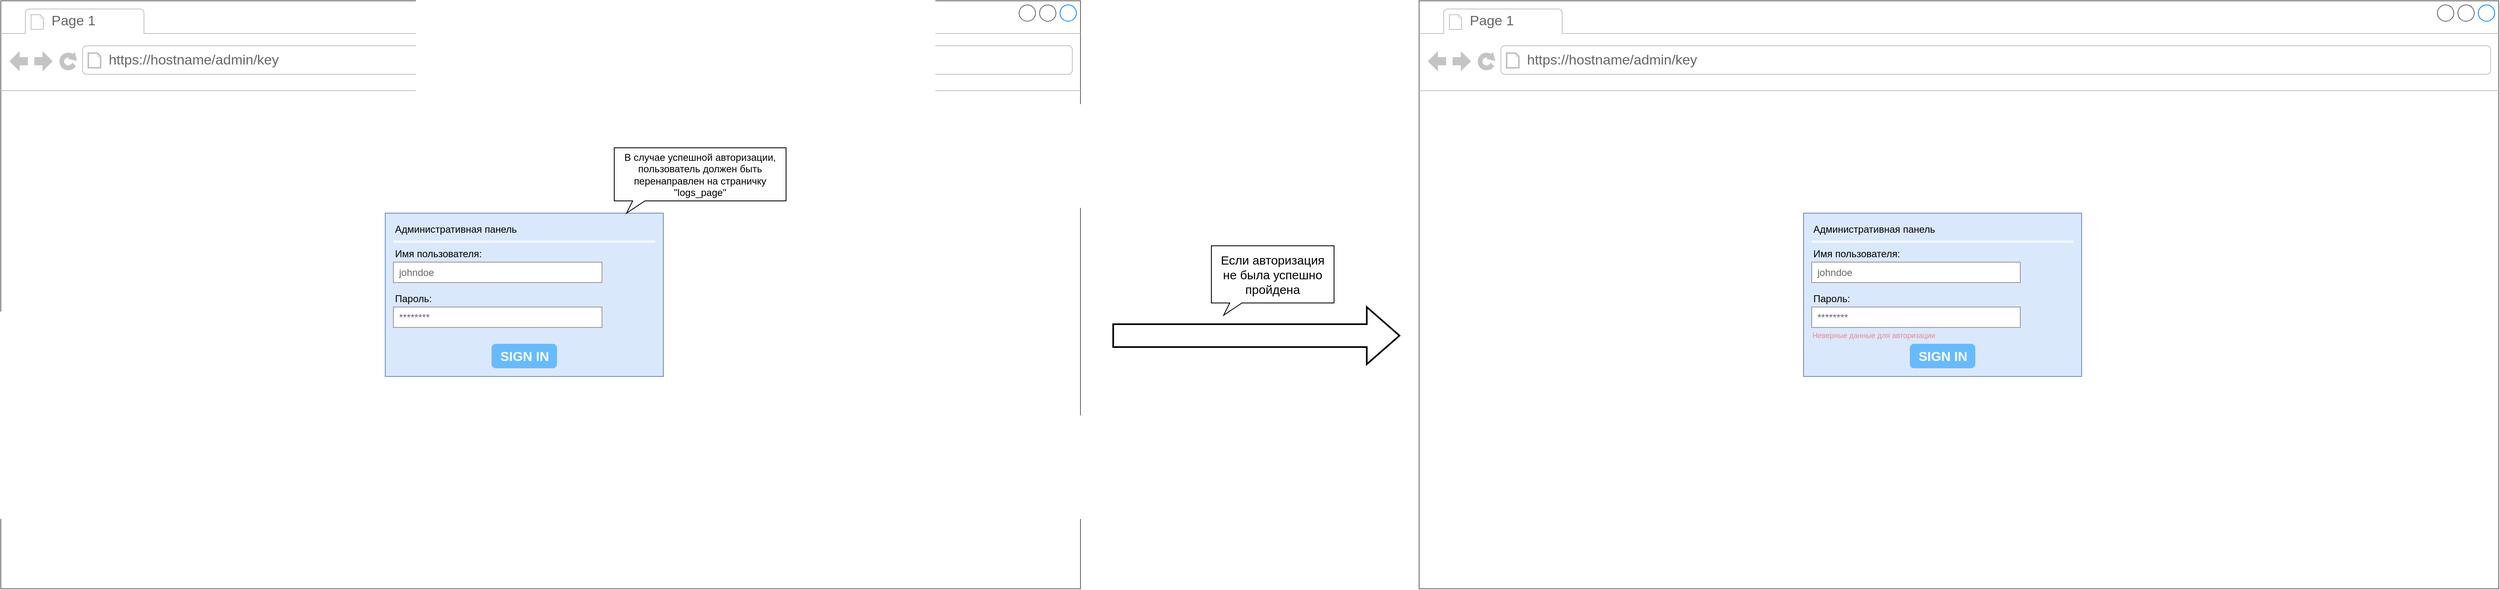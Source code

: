 <mxfile version="24.7.16">
  <diagram name="Страница — 1" id="I9b2rhlldtggpzdVo2Wk">
    <mxGraphModel dx="3567" dy="3704" grid="1" gridSize="10" guides="1" tooltips="1" connect="1" arrows="1" fold="1" page="1" pageScale="1" pageWidth="827" pageHeight="1169" background="#ffffff" math="0" shadow="0">
      <root>
        <mxCell id="0" />
        <mxCell id="1" parent="0" />
        <mxCell id="IYKv4-9v9WQwq1Tj8tWP-13" value="" style="strokeWidth=1;shadow=0;dashed=0;align=center;html=1;shape=mxgraph.mockup.containers.browserWindow;rSize=0;strokeColor=#666666;strokeColor2=#008cff;strokeColor3=#c4c4c4;mainText=,;recursiveResize=0;" parent="1" vertex="1">
          <mxGeometry x="-80" y="-320" width="1320" height="720" as="geometry" />
        </mxCell>
        <mxCell id="IYKv4-9v9WQwq1Tj8tWP-14" value="Page 1" style="strokeWidth=1;shadow=0;dashed=0;align=center;html=1;shape=mxgraph.mockup.containers.anchor;fontSize=17;fontColor=#666666;align=left;whiteSpace=wrap;" parent="IYKv4-9v9WQwq1Tj8tWP-13" vertex="1">
          <mxGeometry x="60" y="12" width="110" height="26" as="geometry" />
        </mxCell>
        <mxCell id="IYKv4-9v9WQwq1Tj8tWP-15" value="https://hostname/admin/key" style="strokeWidth=1;shadow=0;dashed=0;align=center;html=1;shape=mxgraph.mockup.containers.anchor;rSize=0;fontSize=17;fontColor=#666666;align=left;" parent="IYKv4-9v9WQwq1Tj8tWP-13" vertex="1">
          <mxGeometry x="130" y="60" width="310" height="26" as="geometry" />
        </mxCell>
        <mxCell id="IYKv4-9v9WQwq1Tj8tWP-16" value="" style="strokeWidth=1;shadow=0;dashed=0;align=center;html=1;shape=mxgraph.mockup.forms.rrect;rSize=0;strokeColor=#6c8ebf;fillColor=#dae8fc;" parent="IYKv4-9v9WQwq1Tj8tWP-13" vertex="1">
          <mxGeometry x="470" y="260" width="340" height="200" as="geometry" />
        </mxCell>
        <mxCell id="IYKv4-9v9WQwq1Tj8tWP-17" value="Административная панель" style="strokeWidth=1;shadow=0;dashed=0;align=center;html=1;shape=mxgraph.mockup.forms.anchor;fontSize=12;fontColor=#000000;align=left;resizeWidth=1;spacingLeft=0;" parent="IYKv4-9v9WQwq1Tj8tWP-16" vertex="1">
          <mxGeometry width="170.0" height="20" relative="1" as="geometry">
            <mxPoint x="10" y="10" as="offset" />
          </mxGeometry>
        </mxCell>
        <mxCell id="IYKv4-9v9WQwq1Tj8tWP-18" value="" style="shape=line;strokeColor=#F0F8FF;strokeWidth=3;html=1;resizeWidth=1;" parent="IYKv4-9v9WQwq1Tj8tWP-16" vertex="1">
          <mxGeometry width="320" height="10" relative="1" as="geometry">
            <mxPoint x="10" y="30" as="offset" />
          </mxGeometry>
        </mxCell>
        <mxCell id="IYKv4-9v9WQwq1Tj8tWP-19" value="Имя пользователя:" style="strokeWidth=1;shadow=0;dashed=0;align=center;html=1;shape=mxgraph.mockup.forms.anchor;fontSize=12;fontColor=#000000;align=left;resizeWidth=1;spacingLeft=0;" parent="IYKv4-9v9WQwq1Tj8tWP-16" vertex="1">
          <mxGeometry width="170.0" height="20" relative="1" as="geometry">
            <mxPoint x="10" y="40" as="offset" />
          </mxGeometry>
        </mxCell>
        <mxCell id="IYKv4-9v9WQwq1Tj8tWP-20" value="johndoe" style="strokeWidth=1;shadow=0;dashed=0;align=center;html=1;shape=mxgraph.mockup.forms.rrect;rSize=0;strokeColor=#999999;fontColor=#666666;align=left;spacingLeft=5;resizeWidth=1;" parent="IYKv4-9v9WQwq1Tj8tWP-16" vertex="1">
          <mxGeometry width="255" height="25" relative="1" as="geometry">
            <mxPoint x="10" y="60" as="offset" />
          </mxGeometry>
        </mxCell>
        <mxCell id="IYKv4-9v9WQwq1Tj8tWP-21" value="Пароль:" style="strokeWidth=1;shadow=0;dashed=0;align=center;html=1;shape=mxgraph.mockup.forms.anchor;fontSize=12;fontColor=#000000;align=left;resizeWidth=1;spacingLeft=0;" parent="IYKv4-9v9WQwq1Tj8tWP-16" vertex="1">
          <mxGeometry width="170.0" height="20" relative="1" as="geometry">
            <mxPoint x="10" y="95" as="offset" />
          </mxGeometry>
        </mxCell>
        <mxCell id="IYKv4-9v9WQwq1Tj8tWP-22" value="********" style="strokeWidth=1;shadow=0;dashed=0;align=center;html=1;shape=mxgraph.mockup.forms.rrect;rSize=0;strokeColor=#999999;fontColor=#666666;align=left;spacingLeft=5;resizeWidth=1;" parent="IYKv4-9v9WQwq1Tj8tWP-16" vertex="1">
          <mxGeometry width="255" height="25" relative="1" as="geometry">
            <mxPoint x="10" y="115" as="offset" />
          </mxGeometry>
        </mxCell>
        <mxCell id="IYKv4-9v9WQwq1Tj8tWP-23" value="SIGN IN" style="strokeWidth=1;shadow=0;dashed=0;align=center;html=1;shape=mxgraph.mockup.forms.rrect;rSize=5;strokeColor=none;fontColor=#ffffff;fillColor=#66bbff;fontSize=16;fontStyle=1;" parent="IYKv4-9v9WQwq1Tj8tWP-16" vertex="1">
          <mxGeometry y="1" width="80" height="30" relative="1" as="geometry">
            <mxPoint x="130" y="-40" as="offset" />
          </mxGeometry>
        </mxCell>
        <mxCell id="IYKv4-9v9WQwq1Tj8tWP-26" value="" style="strokeWidth=1;shadow=0;dashed=0;align=center;html=1;shape=mxgraph.mockup.forms.anchor;fontSize=12;fontColor=#666666;align=left;spacingLeft=0;resizeWidth=1;" parent="IYKv4-9v9WQwq1Tj8tWP-16" vertex="1">
          <mxGeometry y="1" width="255" height="20" relative="1" as="geometry">
            <mxPoint x="10" y="-70" as="offset" />
          </mxGeometry>
        </mxCell>
        <mxCell id="ksbrEzIku8VTzbtZOOB5-1" value="В случае успешной авторизации, пользователь должен быть перенаправлен на страничку &quot;logs_page&quot;" style="whiteSpace=wrap;html=1;shape=mxgraph.basic.rectCallout;dx=30;dy=15;boundedLbl=1;" vertex="1" parent="IYKv4-9v9WQwq1Tj8tWP-13">
          <mxGeometry x="750" y="180" width="210" height="80" as="geometry" />
        </mxCell>
        <mxCell id="IYKv4-9v9WQwq1Tj8tWP-28" value="" style="verticalLabelPosition=bottom;verticalAlign=top;html=1;strokeWidth=2;shape=mxgraph.arrows2.arrow;dy=0.6;dx=40;notch=0;" parent="1" vertex="1">
          <mxGeometry x="1280" y="55" width="350" height="70" as="geometry" />
        </mxCell>
        <mxCell id="IYKv4-9v9WQwq1Tj8tWP-29" value="&lt;font style=&quot;font-size: 15px;&quot;&gt;Если авторизация&lt;/font&gt;&lt;div style=&quot;font-size: 15px;&quot;&gt;&lt;font style=&quot;font-size: 15px;&quot;&gt;не была успешно&lt;/font&gt;&lt;/div&gt;&lt;div style=&quot;font-size: 15px;&quot;&gt;&lt;font style=&quot;font-size: 15px;&quot;&gt;пройдена&lt;/font&gt;&lt;/div&gt;" style="whiteSpace=wrap;html=1;shape=mxgraph.basic.rectCallout;dx=30;dy=15;boundedLbl=1;" parent="1" vertex="1">
          <mxGeometry x="1400" y="-20" width="150" height="85" as="geometry" />
        </mxCell>
        <mxCell id="IYKv4-9v9WQwq1Tj8tWP-382" value="" style="strokeWidth=1;shadow=0;dashed=0;align=center;html=1;shape=mxgraph.mockup.containers.browserWindow;rSize=0;strokeColor=#666666;strokeColor2=#008cff;strokeColor3=#c4c4c4;mainText=,;recursiveResize=0;" parent="1" vertex="1">
          <mxGeometry x="1654" y="-320" width="1320" height="720" as="geometry" />
        </mxCell>
        <mxCell id="IYKv4-9v9WQwq1Tj8tWP-383" value="Page 1" style="strokeWidth=1;shadow=0;dashed=0;align=center;html=1;shape=mxgraph.mockup.containers.anchor;fontSize=17;fontColor=#666666;align=left;whiteSpace=wrap;" parent="IYKv4-9v9WQwq1Tj8tWP-382" vertex="1">
          <mxGeometry x="60" y="12" width="110" height="26" as="geometry" />
        </mxCell>
        <mxCell id="IYKv4-9v9WQwq1Tj8tWP-384" value="https://hostname/admin/key" style="strokeWidth=1;shadow=0;dashed=0;align=center;html=1;shape=mxgraph.mockup.containers.anchor;rSize=0;fontSize=17;fontColor=#666666;align=left;" parent="IYKv4-9v9WQwq1Tj8tWP-382" vertex="1">
          <mxGeometry x="130" y="60" width="440" height="26" as="geometry" />
        </mxCell>
        <mxCell id="IYKv4-9v9WQwq1Tj8tWP-385" value="" style="strokeWidth=1;shadow=0;dashed=0;align=center;html=1;shape=mxgraph.mockup.forms.rrect;rSize=0;strokeColor=#6c8ebf;fillColor=#dae8fc;" parent="IYKv4-9v9WQwq1Tj8tWP-382" vertex="1">
          <mxGeometry x="470" y="260" width="340" height="200" as="geometry" />
        </mxCell>
        <mxCell id="IYKv4-9v9WQwq1Tj8tWP-386" value="Административная панель" style="strokeWidth=1;shadow=0;dashed=0;align=center;html=1;shape=mxgraph.mockup.forms.anchor;fontSize=12;fontColor=#000000;align=left;resizeWidth=1;spacingLeft=0;" parent="IYKv4-9v9WQwq1Tj8tWP-385" vertex="1">
          <mxGeometry width="170.0" height="20" relative="1" as="geometry">
            <mxPoint x="10" y="10" as="offset" />
          </mxGeometry>
        </mxCell>
        <mxCell id="IYKv4-9v9WQwq1Tj8tWP-387" value="" style="shape=line;strokeColor=#F0F8FF;strokeWidth=3;html=1;resizeWidth=1;" parent="IYKv4-9v9WQwq1Tj8tWP-385" vertex="1">
          <mxGeometry width="320" height="10" relative="1" as="geometry">
            <mxPoint x="10" y="30" as="offset" />
          </mxGeometry>
        </mxCell>
        <mxCell id="IYKv4-9v9WQwq1Tj8tWP-388" value="Имя пользователя:" style="strokeWidth=1;shadow=0;dashed=0;align=center;html=1;shape=mxgraph.mockup.forms.anchor;fontSize=12;fontColor=#000000;align=left;resizeWidth=1;spacingLeft=0;" parent="IYKv4-9v9WQwq1Tj8tWP-385" vertex="1">
          <mxGeometry width="170.0" height="20" relative="1" as="geometry">
            <mxPoint x="10" y="40" as="offset" />
          </mxGeometry>
        </mxCell>
        <mxCell id="IYKv4-9v9WQwq1Tj8tWP-389" value="johndoe" style="strokeWidth=1;shadow=0;dashed=0;align=center;html=1;shape=mxgraph.mockup.forms.rrect;rSize=0;strokeColor=#999999;fontColor=#666666;align=left;spacingLeft=5;resizeWidth=1;" parent="IYKv4-9v9WQwq1Tj8tWP-385" vertex="1">
          <mxGeometry width="255" height="25" relative="1" as="geometry">
            <mxPoint x="10" y="60" as="offset" />
          </mxGeometry>
        </mxCell>
        <mxCell id="IYKv4-9v9WQwq1Tj8tWP-390" value="Пароль:" style="strokeWidth=1;shadow=0;dashed=0;align=center;html=1;shape=mxgraph.mockup.forms.anchor;fontSize=12;fontColor=#000000;align=left;resizeWidth=1;spacingLeft=0;" parent="IYKv4-9v9WQwq1Tj8tWP-385" vertex="1">
          <mxGeometry width="170.0" height="20" relative="1" as="geometry">
            <mxPoint x="10" y="95" as="offset" />
          </mxGeometry>
        </mxCell>
        <mxCell id="IYKv4-9v9WQwq1Tj8tWP-391" value="********" style="strokeWidth=1;shadow=0;dashed=0;align=center;html=1;shape=mxgraph.mockup.forms.rrect;rSize=0;strokeColor=#999999;fontColor=#666666;align=left;spacingLeft=5;resizeWidth=1;" parent="IYKv4-9v9WQwq1Tj8tWP-385" vertex="1">
          <mxGeometry width="255" height="25" relative="1" as="geometry">
            <mxPoint x="10" y="115" as="offset" />
          </mxGeometry>
        </mxCell>
        <mxCell id="IYKv4-9v9WQwq1Tj8tWP-392" value="SIGN IN" style="strokeWidth=1;shadow=0;dashed=0;align=center;html=1;shape=mxgraph.mockup.forms.rrect;rSize=5;strokeColor=none;fontColor=#ffffff;fillColor=#66bbff;fontSize=16;fontStyle=1;" parent="IYKv4-9v9WQwq1Tj8tWP-385" vertex="1">
          <mxGeometry y="1" width="80" height="30" relative="1" as="geometry">
            <mxPoint x="130" y="-40" as="offset" />
          </mxGeometry>
        </mxCell>
        <mxCell id="IYKv4-9v9WQwq1Tj8tWP-393" value="" style="strokeWidth=1;shadow=0;dashed=0;align=center;html=1;shape=mxgraph.mockup.forms.anchor;fontSize=12;fontColor=#666666;align=left;spacingLeft=0;resizeWidth=1;" parent="IYKv4-9v9WQwq1Tj8tWP-385" vertex="1">
          <mxGeometry y="1" width="255" height="20" relative="1" as="geometry">
            <mxPoint x="10" y="-70" as="offset" />
          </mxGeometry>
        </mxCell>
        <mxCell id="IYKv4-9v9WQwq1Tj8tWP-42" value="&lt;font style=&quot;font-size: 9px;&quot;&gt;Неверные данные для авторизации&lt;/font&gt;" style="text;html=1;align=center;verticalAlign=middle;whiteSpace=wrap;rounded=0;textOpacity=70;fontColor=#FF5C5C;" parent="IYKv4-9v9WQwq1Tj8tWP-385" vertex="1">
          <mxGeometry x="6" y="140" width="160" height="18.333" as="geometry" />
        </mxCell>
      </root>
    </mxGraphModel>
  </diagram>
</mxfile>
